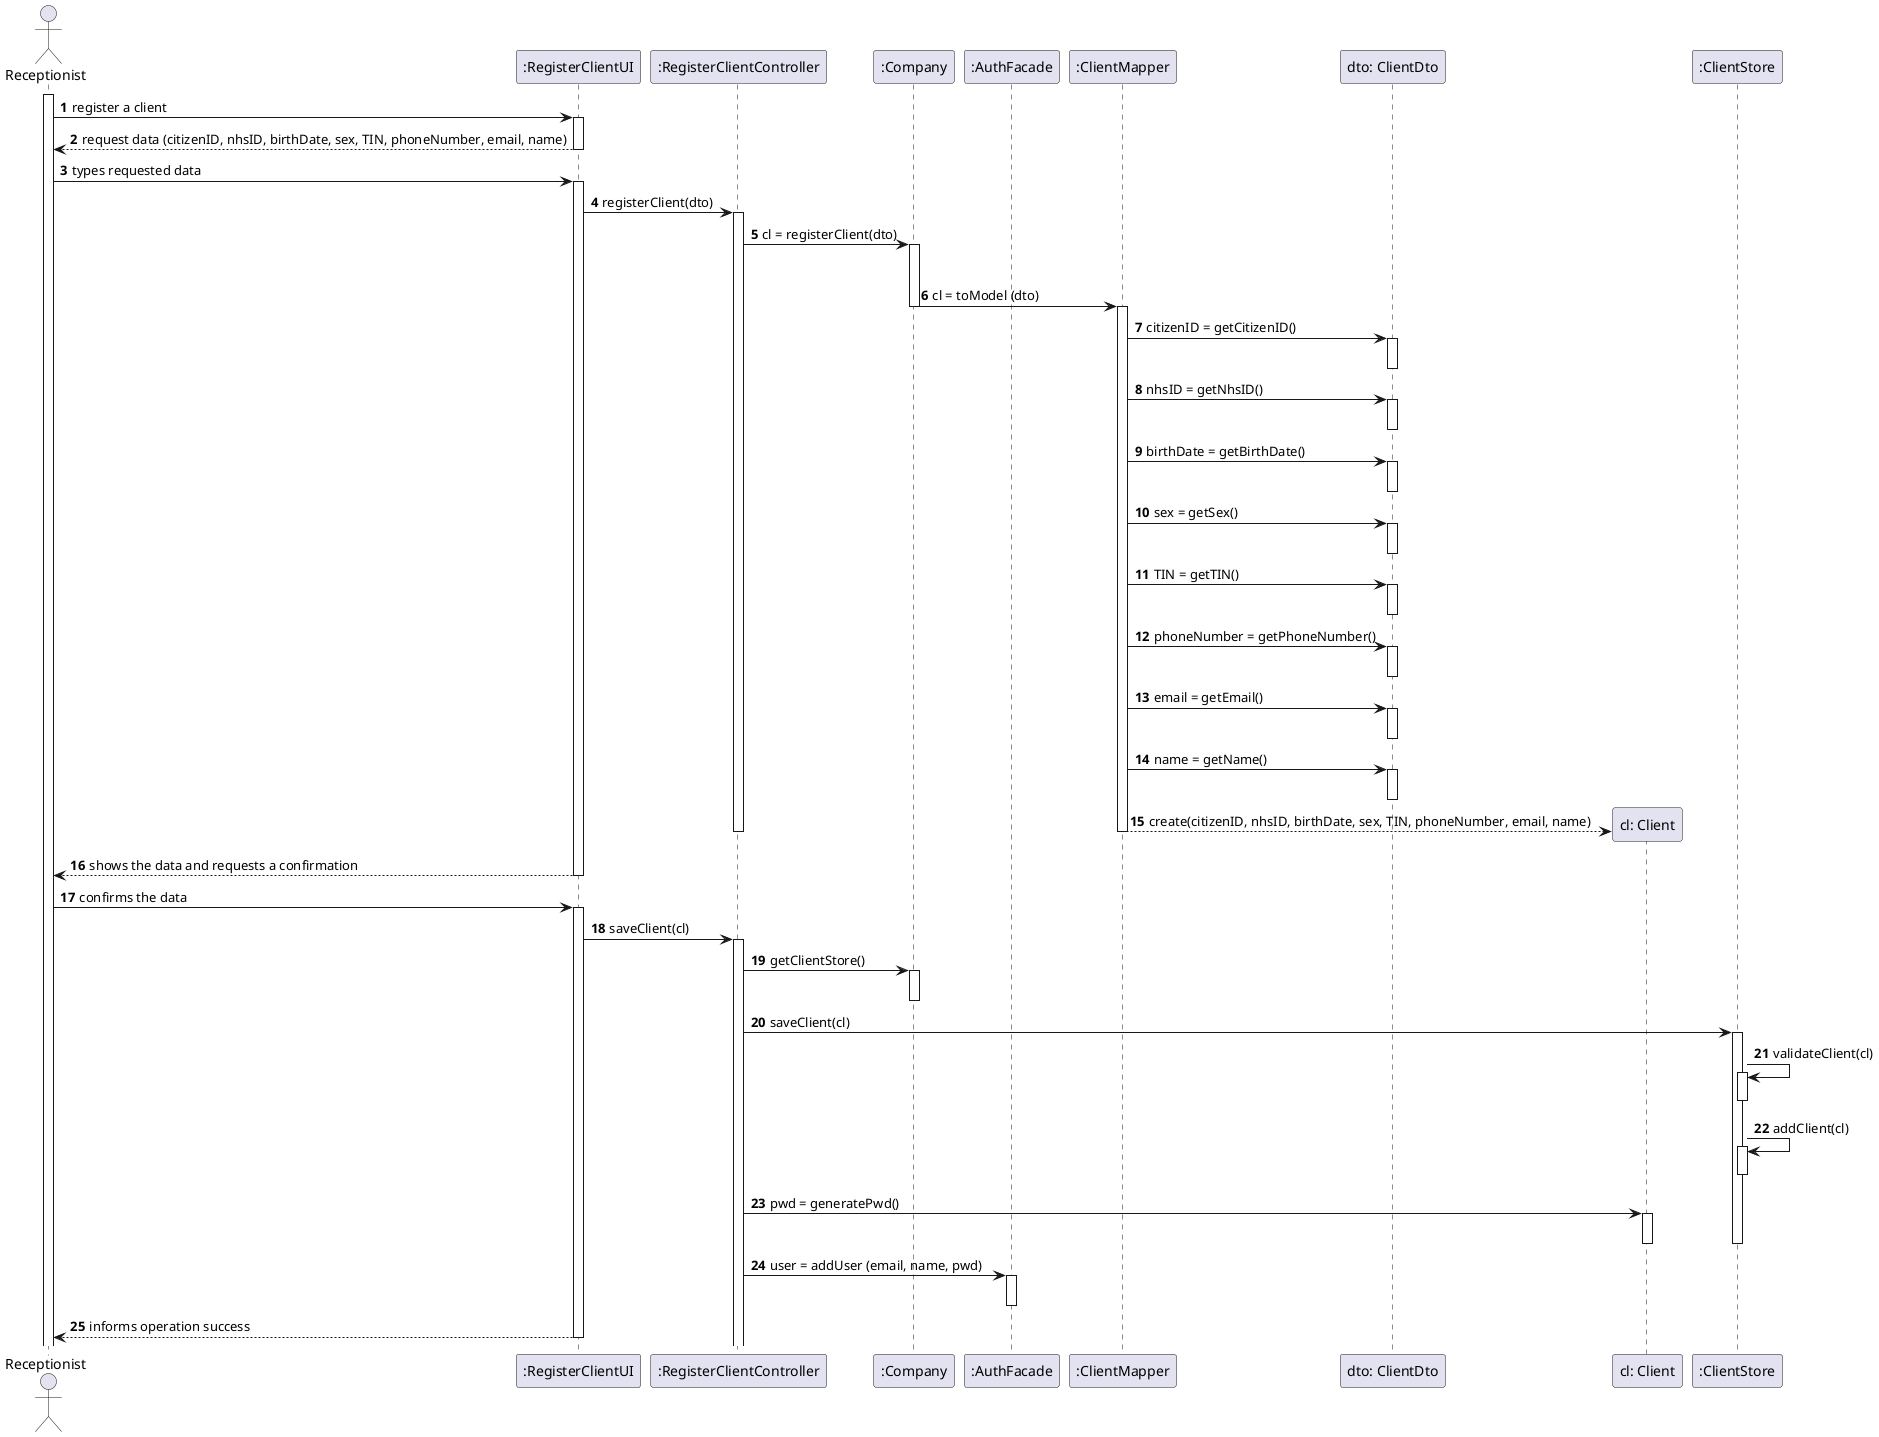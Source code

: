@startuml
'https://plantuml.com/sequence-diagram

autonumber

actor "Receptionist" as R
activate R


R -> ":RegisterClientUI" : register a client
activate ":RegisterClientUI"
":RegisterClientUI" --> R: request data (citizenID, nhsID, birthDate, sex, TIN, phoneNumber, email, name)
deactivate ":RegisterClientUI"
R -> ":RegisterClientUI" : types requested data
activate ":RegisterClientUI"
":RegisterClientUI" -> ":RegisterClientController": registerClient(dto)
activate ":RegisterClientController"
":RegisterClientController" -> ":Company": cl = registerClient(dto)
activate ":Company"




deactivate ":AuthFacade"

":Company" -> ":ClientMapper": cl = toModel (dto)
deactivate ":Company"
activate ":ClientMapper"
":ClientMapper" -> "dto: ClientDto" : citizenID = getCitizenID()
activate "dto: ClientDto"
deactivate "dto: ClientDto"
":ClientMapper" -> "dto: ClientDto" : nhsID = getNhsID()
activate "dto: ClientDto"
deactivate "dto: ClientDto"
":ClientMapper" -> "dto: ClientDto" : birthDate = getBirthDate()
activate "dto: ClientDto"
deactivate "dto: ClientDto"
":ClientMapper" -> "dto: ClientDto" : sex = getSex()
activate "dto: ClientDto"
deactivate "dto: ClientDto"
":ClientMapper" -> "dto: ClientDto" : TIN = getTIN()
activate "dto: ClientDto"
deactivate "dto: ClientDto"
":ClientMapper" -> "dto: ClientDto" : phoneNumber = getPhoneNumber()
activate "dto: ClientDto"
deactivate "dto: ClientDto"
":ClientMapper" -> "dto: ClientDto" : email = getEmail()
activate "dto: ClientDto"
deactivate "dto: ClientDto"
":ClientMapper" -> "dto: ClientDto" : name = getName()
activate "dto: ClientDto"
deactivate "dto: ClientDto"
create "cl: Client"
":ClientMapper" --> "cl: Client": create(citizenID, nhsID, birthDate, sex, TIN, phoneNumber, email, name)
deactivate ":ClientMapper"
deactivate ":RegisterClientController"
":RegisterClientUI" --> R: shows the data and requests a confirmation
deactivate ":RegisterClientUI"
R -> ":RegisterClientUI": confirms the data
activate ":RegisterClientUI"
":RegisterClientUI" -> ":RegisterClientController": saveClient(cl)
activate ":RegisterClientController"
":RegisterClientController" -> ":Company" ++: getClientStore()
deactivate ":Company"
":RegisterClientController" -> ":ClientStore" : saveClient(cl)
activate ":ClientStore"
":ClientStore" -> ":ClientStore": validateClient(cl)
activate ":ClientStore"
deactivate ":ClientStore"
":ClientStore" -> ":ClientStore": addClient(cl)
activate ":ClientStore"
deactivate ":ClientStore"
":RegisterClientController" -> "cl: Client": pwd = generatePwd()
activate "cl: Client"
deactivate "cl: Client"
deactivate ":ClientStore"
":RegisterClientController" -> ":AuthFacade" : user = addUser (email, name, pwd)
activate ":AuthFacade"
deactivate ":AuthFacade"

":RegisterClientUI" --> R: informs operation success
deactivate ":RegisterClientUI"

@enduml